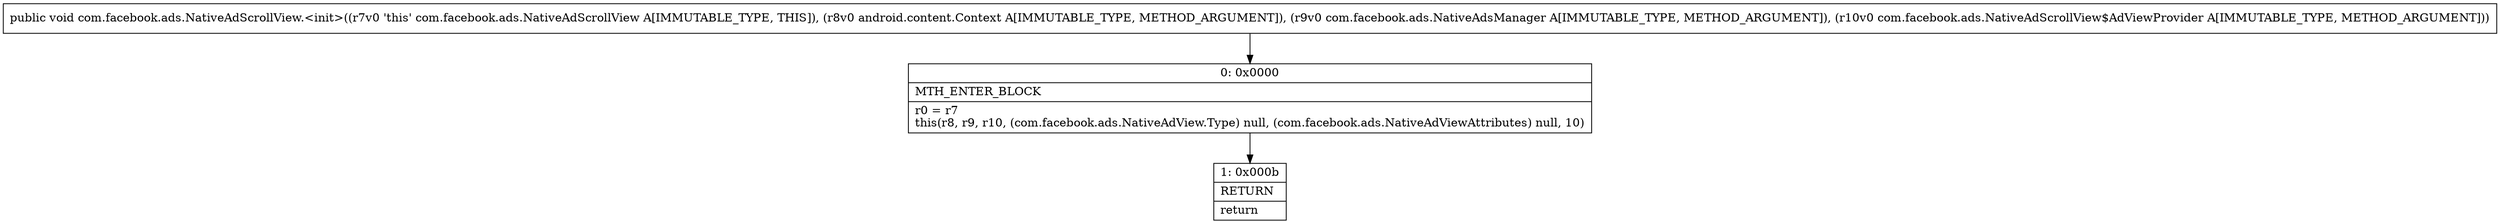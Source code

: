 digraph "CFG forcom.facebook.ads.NativeAdScrollView.\<init\>(Landroid\/content\/Context;Lcom\/facebook\/ads\/NativeAdsManager;Lcom\/facebook\/ads\/NativeAdScrollView$AdViewProvider;)V" {
Node_0 [shape=record,label="{0\:\ 0x0000|MTH_ENTER_BLOCK\l|r0 = r7\lthis(r8, r9, r10, (com.facebook.ads.NativeAdView.Type) null, (com.facebook.ads.NativeAdViewAttributes) null, 10)\l}"];
Node_1 [shape=record,label="{1\:\ 0x000b|RETURN\l|return\l}"];
MethodNode[shape=record,label="{public void com.facebook.ads.NativeAdScrollView.\<init\>((r7v0 'this' com.facebook.ads.NativeAdScrollView A[IMMUTABLE_TYPE, THIS]), (r8v0 android.content.Context A[IMMUTABLE_TYPE, METHOD_ARGUMENT]), (r9v0 com.facebook.ads.NativeAdsManager A[IMMUTABLE_TYPE, METHOD_ARGUMENT]), (r10v0 com.facebook.ads.NativeAdScrollView$AdViewProvider A[IMMUTABLE_TYPE, METHOD_ARGUMENT])) }"];
MethodNode -> Node_0;
Node_0 -> Node_1;
}

